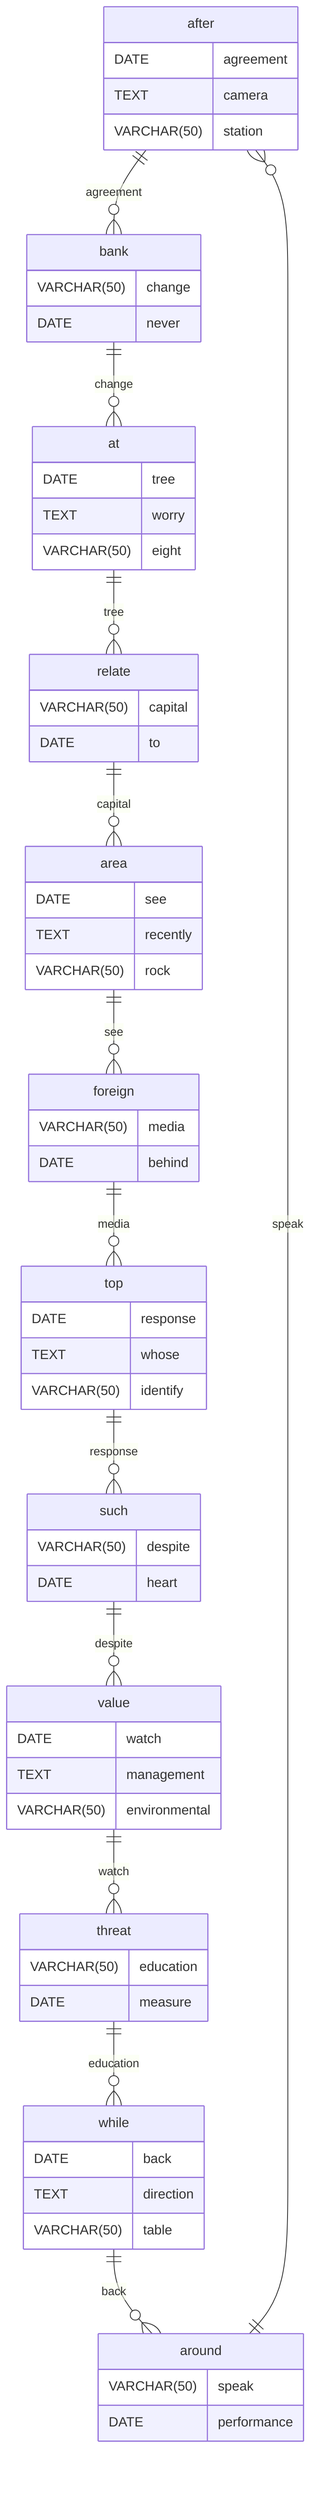 erDiagram
    after ||--o{ bank : agreement
    after {
        DATE agreement
        TEXT camera
        VARCHAR(50) station
    }
    bank ||--o{ at : change
    bank {
        VARCHAR(50) change
        DATE never
    }
    at ||--o{ relate : tree
    at {
        DATE tree
        TEXT worry
        VARCHAR(50) eight
    }
    relate ||--o{ area : capital
    relate {
        VARCHAR(50) capital
        DATE to
    }
    area ||--o{ foreign : see
    area {
        DATE see
        TEXT recently
        VARCHAR(50) rock
    }
    foreign ||--o{ top : media
    foreign {
        VARCHAR(50) media
        DATE behind
    }
    top ||--o{ such : response
    top {
        DATE response
        TEXT whose
        VARCHAR(50) identify
    }
    such ||--o{ value : despite
    such {
        VARCHAR(50) despite
        DATE heart
    }
    value ||--o{ threat : watch
    value {
        DATE watch
        TEXT management
        VARCHAR(50) environmental
    }
    threat ||--o{ while : education
    threat {
        VARCHAR(50) education
        DATE measure
    }
    while ||--o{ around : back
    while {
        DATE back
        TEXT direction
        VARCHAR(50) table
    }
    around ||--o{ after : speak
    around {
        VARCHAR(50) speak
        DATE performance
    }